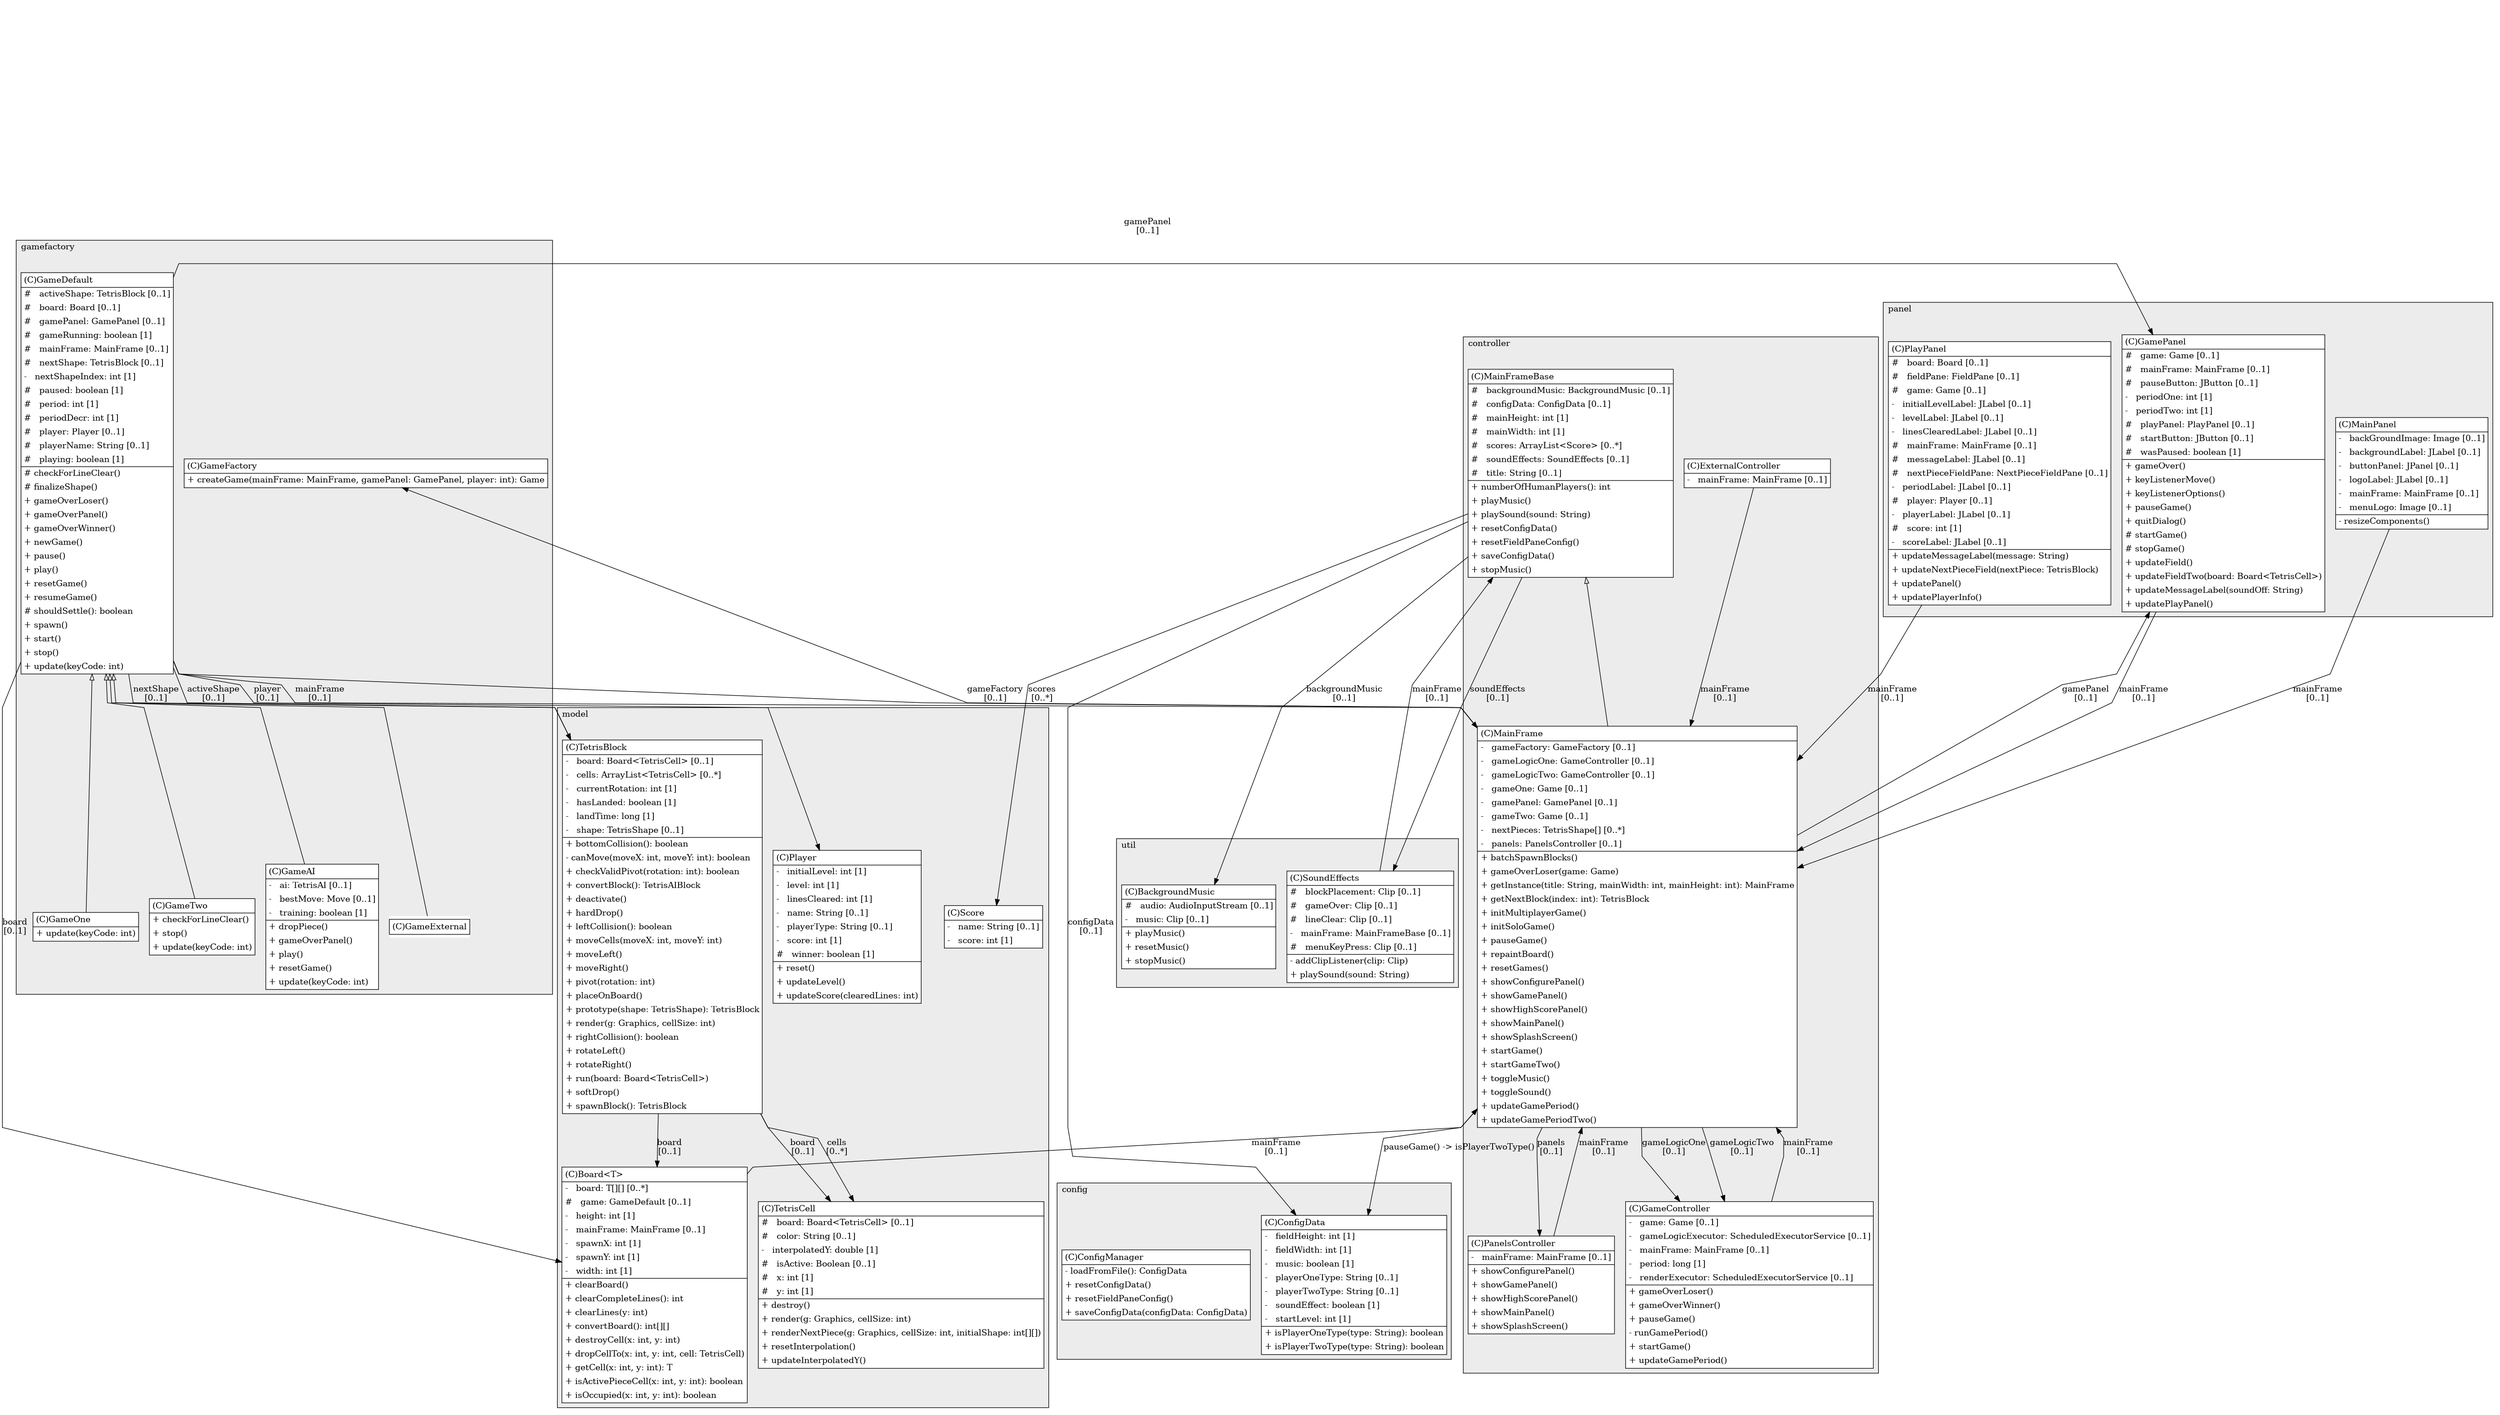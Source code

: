 @startuml

/' diagram meta data start
config=StructureConfiguration;
{
  "projectClassification": {
    "searchMode": "OpenProject", // OpenProject, AllProjects
    "includedProjects": "",
    "pathEndKeywords": "*.impl",
    "isClientPath": "",
    "isClientName": "",
    "isTestPath": "",
    "isTestName": "",
    "isMappingPath": "",
    "isMappingName": "",
    "isDataAccessPath": "",
    "isDataAccessName": "",
    "isDataStructurePath": "",
    "isDataStructureName": "",
    "isInterfaceStructuresPath": "",
    "isInterfaceStructuresName": "",
    "isEntryPointPath": "",
    "isEntryPointName": "",
    "treatFinalFieldsAsMandatory": false
  },
  "graphRestriction": {
    "classPackageExcludeFilter": "",
    "classPackageIncludeFilter": "",
    "classNameExcludeFilter": "",
    "classNameIncludeFilter": "",
    "methodNameExcludeFilter": "",
    "methodNameIncludeFilter": "",
    "removeByInheritance": "", // inheritance/annotation based filtering is done in a second step
    "removeByAnnotation": "",
    "removeByClassPackage": "", // cleanup the graph after inheritance/annotation based filtering is done
    "removeByClassName": "",
    "cutMappings": false,
    "cutEnum": true,
    "cutTests": true,
    "cutClient": true,
    "cutDataAccess": true,
    "cutInterfaceStructures": true,
    "cutDataStructures": true,
    "cutGetterAndSetter": true,
    "cutConstructors": true
  },
  "graphTraversal": {
    "forwardDepth": 3,
    "backwardDepth": 3,
    "classPackageExcludeFilter": "",
    "classPackageIncludeFilter": "",
    "classNameExcludeFilter": "",
    "classNameIncludeFilter": "",
    "methodNameExcludeFilter": "",
    "methodNameIncludeFilter": "",
    "hideMappings": false,
    "hideDataStructures": false,
    "hidePrivateMethods": true,
    "hideInterfaceCalls": true, // indirection: implementation -> interface (is hidden) -> implementation
    "onlyShowApplicationEntryPoints": false, // root node is included
    "useMethodCallsForStructureDiagram": "ForwardOnly" // ForwardOnly, BothDirections, No
  },
  "details": {
    "aggregation": "GroupByClass", // ByClass, GroupByClass, None
    "showClassGenericTypes": true,
    "showMethods": true,
    "showMethodParameterNames": true,
    "showMethodParameterTypes": true,
    "showMethodReturnType": true,
    "showPackageLevels": 2,
    "showDetailedClassStructure": true
  },
  "rootClass": "controller.MainFrame",
  "extensionCallbackMethod": "" // qualified.class.name#methodName - signature: public static String method(String)
}
diagram meta data end '/



digraph g {
    rankdir="TB"
    splines=polyline
    

'nodes 
subgraph cluster_104069929 { 
   	label=model
	labeljust=l
	fillcolor="#ececec"
	style=filled
   
   Board104069929[
	label=<<TABLE BORDER="1" CELLBORDER="0" CELLPADDING="4" CELLSPACING="0">
<TR><TD ALIGN="LEFT" >(C)Board&lt;T&gt;</TD></TR>
<HR/>
<TR><TD ALIGN="LEFT" >-   board: T[][] [0..*]</TD></TR>
<TR><TD ALIGN="LEFT" >#   game: GameDefault [0..1]</TD></TR>
<TR><TD ALIGN="LEFT" >-   height: int [1]</TD></TR>
<TR><TD ALIGN="LEFT" >-   mainFrame: MainFrame [0..1]</TD></TR>
<TR><TD ALIGN="LEFT" >-   spawnX: int [1]</TD></TR>
<TR><TD ALIGN="LEFT" >-   spawnY: int [1]</TD></TR>
<TR><TD ALIGN="LEFT" >-   width: int [1]</TD></TR>
<HR/>
<TR><TD ALIGN="LEFT" >+ clearBoard()</TD></TR>
<TR><TD ALIGN="LEFT" >+ clearCompleteLines(): int</TD></TR>
<TR><TD ALIGN="LEFT" >+ clearLines(y: int)</TD></TR>
<TR><TD ALIGN="LEFT" >+ convertBoard(): int[][]</TD></TR>
<TR><TD ALIGN="LEFT" >+ destroyCell(x: int, y: int)</TD></TR>
<TR><TD ALIGN="LEFT" >+ dropCellTo(x: int, y: int, cell: TetrisCell)</TD></TR>
<TR><TD ALIGN="LEFT" >+ getCell(x: int, y: int): T</TD></TR>
<TR><TD ALIGN="LEFT" >+ isActivePieceCell(x: int, y: int): boolean</TD></TR>
<TR><TD ALIGN="LEFT" >+ isOccupied(x: int, y: int): boolean</TD></TR>
</TABLE>>
	style=filled
	margin=0
	shape=plaintext
	fillcolor="#FFFFFF"
];

Player104069929[
	label=<<TABLE BORDER="1" CELLBORDER="0" CELLPADDING="4" CELLSPACING="0">
<TR><TD ALIGN="LEFT" >(C)Player</TD></TR>
<HR/>
<TR><TD ALIGN="LEFT" >-   initialLevel: int [1]</TD></TR>
<TR><TD ALIGN="LEFT" >-   level: int [1]</TD></TR>
<TR><TD ALIGN="LEFT" >-   linesCleared: int [1]</TD></TR>
<TR><TD ALIGN="LEFT" >-   name: String [0..1]</TD></TR>
<TR><TD ALIGN="LEFT" >-   playerType: String [0..1]</TD></TR>
<TR><TD ALIGN="LEFT" >-   score: int [1]</TD></TR>
<TR><TD ALIGN="LEFT" >#   winner: boolean [1]</TD></TR>
<HR/>
<TR><TD ALIGN="LEFT" >+ reset()</TD></TR>
<TR><TD ALIGN="LEFT" >+ updateLevel()</TD></TR>
<TR><TD ALIGN="LEFT" >+ updateScore(clearedLines: int)</TD></TR>
</TABLE>>
	style=filled
	margin=0
	shape=plaintext
	fillcolor="#FFFFFF"
];

Score104069929[
	label=<<TABLE BORDER="1" CELLBORDER="0" CELLPADDING="4" CELLSPACING="0">
<TR><TD ALIGN="LEFT" >(C)Score</TD></TR>
<HR/>
<TR><TD ALIGN="LEFT" >-   name: String [0..1]</TD></TR>
<TR><TD ALIGN="LEFT" >-   score: int [1]</TD></TR>
</TABLE>>
	style=filled
	margin=0
	shape=plaintext
	fillcolor="#FFFFFF"
];

TetrisBlock104069929[
	label=<<TABLE BORDER="1" CELLBORDER="0" CELLPADDING="4" CELLSPACING="0">
<TR><TD ALIGN="LEFT" >(C)TetrisBlock</TD></TR>
<HR/>
<TR><TD ALIGN="LEFT" >-   board: Board&lt;TetrisCell&gt; [0..1]</TD></TR>
<TR><TD ALIGN="LEFT" >-   cells: ArrayList&lt;TetrisCell&gt; [0..*]</TD></TR>
<TR><TD ALIGN="LEFT" >-   currentRotation: int [1]</TD></TR>
<TR><TD ALIGN="LEFT" >-   hasLanded: boolean [1]</TD></TR>
<TR><TD ALIGN="LEFT" >-   landTime: long [1]</TD></TR>
<TR><TD ALIGN="LEFT" >-   shape: TetrisShape [0..1]</TD></TR>
<HR/>
<TR><TD ALIGN="LEFT" >+ bottomCollision(): boolean</TD></TR>
<TR><TD ALIGN="LEFT" >- canMove(moveX: int, moveY: int): boolean</TD></TR>
<TR><TD ALIGN="LEFT" >+ checkValidPivot(rotation: int): boolean</TD></TR>
<TR><TD ALIGN="LEFT" >+ convertBlock(): TetrisAIBlock</TD></TR>
<TR><TD ALIGN="LEFT" >+ deactivate()</TD></TR>
<TR><TD ALIGN="LEFT" >+ hardDrop()</TD></TR>
<TR><TD ALIGN="LEFT" >+ leftCollision(): boolean</TD></TR>
<TR><TD ALIGN="LEFT" >+ moveCells(moveX: int, moveY: int)</TD></TR>
<TR><TD ALIGN="LEFT" >+ moveLeft()</TD></TR>
<TR><TD ALIGN="LEFT" >+ moveRight()</TD></TR>
<TR><TD ALIGN="LEFT" >+ pivot(rotation: int)</TD></TR>
<TR><TD ALIGN="LEFT" >+ placeOnBoard()</TD></TR>
<TR><TD ALIGN="LEFT" >+ prototype(shape: TetrisShape): TetrisBlock</TD></TR>
<TR><TD ALIGN="LEFT" >+ render(g: Graphics, cellSize: int)</TD></TR>
<TR><TD ALIGN="LEFT" >+ rightCollision(): boolean</TD></TR>
<TR><TD ALIGN="LEFT" >+ rotateLeft()</TD></TR>
<TR><TD ALIGN="LEFT" >+ rotateRight()</TD></TR>
<TR><TD ALIGN="LEFT" >+ run(board: Board&lt;TetrisCell&gt;)</TD></TR>
<TR><TD ALIGN="LEFT" >+ softDrop()</TD></TR>
<TR><TD ALIGN="LEFT" >+ spawnBlock(): TetrisBlock</TD></TR>
</TABLE>>
	style=filled
	margin=0
	shape=plaintext
	fillcolor="#FFFFFF"
];

TetrisCell104069929[
	label=<<TABLE BORDER="1" CELLBORDER="0" CELLPADDING="4" CELLSPACING="0">
<TR><TD ALIGN="LEFT" >(C)TetrisCell</TD></TR>
<HR/>
<TR><TD ALIGN="LEFT" >#   board: Board&lt;TetrisCell&gt; [0..1]</TD></TR>
<TR><TD ALIGN="LEFT" >#   color: String [0..1]</TD></TR>
<TR><TD ALIGN="LEFT" >-   interpolatedY: double [1]</TD></TR>
<TR><TD ALIGN="LEFT" >#   isActive: Boolean [0..1]</TD></TR>
<TR><TD ALIGN="LEFT" >#   x: int [1]</TD></TR>
<TR><TD ALIGN="LEFT" >#   y: int [1]</TD></TR>
<HR/>
<TR><TD ALIGN="LEFT" >+ destroy()</TD></TR>
<TR><TD ALIGN="LEFT" >+ render(g: Graphics, cellSize: int)</TD></TR>
<TR><TD ALIGN="LEFT" >+ renderNextPiece(g: Graphics, cellSize: int, initialShape: int[][])</TD></TR>
<TR><TD ALIGN="LEFT" >+ resetInterpolation()</TD></TR>
<TR><TD ALIGN="LEFT" >+ updateInterpolatedY()</TD></TR>
</TABLE>>
	style=filled
	margin=0
	shape=plaintext
	fillcolor="#FFFFFF"
];
} 

subgraph cluster_106433028 { 
   	label=panel
	labeljust=l
	fillcolor="#ececec"
	style=filled
   
   GamePanel1369366907[
	label=<<TABLE BORDER="1" CELLBORDER="0" CELLPADDING="4" CELLSPACING="0">
<TR><TD ALIGN="LEFT" >(C)GamePanel</TD></TR>
<HR/>
<TR><TD ALIGN="LEFT" >#   game: Game [0..1]</TD></TR>
<TR><TD ALIGN="LEFT" >#   mainFrame: MainFrame [0..1]</TD></TR>
<TR><TD ALIGN="LEFT" >#   pauseButton: JButton [0..1]</TD></TR>
<TR><TD ALIGN="LEFT" >-   periodOne: int [1]</TD></TR>
<TR><TD ALIGN="LEFT" >-   periodTwo: int [1]</TD></TR>
<TR><TD ALIGN="LEFT" >#   playPanel: PlayPanel [0..1]</TD></TR>
<TR><TD ALIGN="LEFT" >#   startButton: JButton [0..1]</TD></TR>
<TR><TD ALIGN="LEFT" >#   wasPaused: boolean [1]</TD></TR>
<HR/>
<TR><TD ALIGN="LEFT" >+ gameOver()</TD></TR>
<TR><TD ALIGN="LEFT" >+ keyListenerMove()</TD></TR>
<TR><TD ALIGN="LEFT" >+ keyListenerOptions()</TD></TR>
<TR><TD ALIGN="LEFT" >+ pauseGame()</TD></TR>
<TR><TD ALIGN="LEFT" >+ quitDialog()</TD></TR>
<TR><TD ALIGN="LEFT" ># startGame()</TD></TR>
<TR><TD ALIGN="LEFT" ># stopGame()</TD></TR>
<TR><TD ALIGN="LEFT" >+ updateField()</TD></TR>
<TR><TD ALIGN="LEFT" >+ updateFieldTwo(board: Board&lt;TetrisCell&gt;)</TD></TR>
<TR><TD ALIGN="LEFT" >+ updateMessageLabel(soundOff: String)</TD></TR>
<TR><TD ALIGN="LEFT" >+ updatePlayPanel()</TD></TR>
</TABLE>>
	style=filled
	margin=0
	shape=plaintext
	fillcolor="#FFFFFF"
];

MainPanel1369366907[
	label=<<TABLE BORDER="1" CELLBORDER="0" CELLPADDING="4" CELLSPACING="0">
<TR><TD ALIGN="LEFT" >(C)MainPanel</TD></TR>
<HR/>
<TR><TD ALIGN="LEFT" >-   backGroundImage: Image [0..1]</TD></TR>
<TR><TD ALIGN="LEFT" >-   backgroundLabel: JLabel [0..1]</TD></TR>
<TR><TD ALIGN="LEFT" >-   buttonPanel: JPanel [0..1]</TD></TR>
<TR><TD ALIGN="LEFT" >-   logoLabel: JLabel [0..1]</TD></TR>
<TR><TD ALIGN="LEFT" >-   mainFrame: MainFrame [0..1]</TD></TR>
<TR><TD ALIGN="LEFT" >-   menuLogo: Image [0..1]</TD></TR>
<HR/>
<TR><TD ALIGN="LEFT" >- resizeComponents()</TD></TR>
</TABLE>>
	style=filled
	margin=0
	shape=plaintext
	fillcolor="#FFFFFF"
];

PlayPanel1369366907[
	label=<<TABLE BORDER="1" CELLBORDER="0" CELLPADDING="4" CELLSPACING="0">
<TR><TD ALIGN="LEFT" >(C)PlayPanel</TD></TR>
<HR/>
<TR><TD ALIGN="LEFT" >#   board: Board [0..1]</TD></TR>
<TR><TD ALIGN="LEFT" >#   fieldPane: FieldPane [0..1]</TD></TR>
<TR><TD ALIGN="LEFT" >#   game: Game [0..1]</TD></TR>
<TR><TD ALIGN="LEFT" >-   initialLevelLabel: JLabel [0..1]</TD></TR>
<TR><TD ALIGN="LEFT" >-   levelLabel: JLabel [0..1]</TD></TR>
<TR><TD ALIGN="LEFT" >-   linesClearedLabel: JLabel [0..1]</TD></TR>
<TR><TD ALIGN="LEFT" >#   mainFrame: MainFrame [0..1]</TD></TR>
<TR><TD ALIGN="LEFT" >#   messageLabel: JLabel [0..1]</TD></TR>
<TR><TD ALIGN="LEFT" >#   nextPieceFieldPane: NextPieceFieldPane [0..1]</TD></TR>
<TR><TD ALIGN="LEFT" >-   periodLabel: JLabel [0..1]</TD></TR>
<TR><TD ALIGN="LEFT" >#   player: Player [0..1]</TD></TR>
<TR><TD ALIGN="LEFT" >-   playerLabel: JLabel [0..1]</TD></TR>
<TR><TD ALIGN="LEFT" >#   score: int [1]</TD></TR>
<TR><TD ALIGN="LEFT" >-   scoreLabel: JLabel [0..1]</TD></TR>
<HR/>
<TR><TD ALIGN="LEFT" >+ updateMessageLabel(message: String)</TD></TR>
<TR><TD ALIGN="LEFT" >+ updateNextPieceField(nextPiece: TetrisBlock)</TD></TR>
<TR><TD ALIGN="LEFT" >+ updatePanel()</TD></TR>
<TR><TD ALIGN="LEFT" >+ updatePlayerInfo()</TD></TR>
</TABLE>>
	style=filled
	margin=0
	shape=plaintext
	fillcolor="#FFFFFF"
];
} 

subgraph cluster_1354792126 { 
   	label=config
	labeljust=l
	fillcolor="#ececec"
	style=filled
   
   ConfigData1354792126[
	label=<<TABLE BORDER="1" CELLBORDER="0" CELLPADDING="4" CELLSPACING="0">
<TR><TD ALIGN="LEFT" >(C)ConfigData</TD></TR>
<HR/>
<TR><TD ALIGN="LEFT" >-   fieldHeight: int [1]</TD></TR>
<TR><TD ALIGN="LEFT" >-   fieldWidth: int [1]</TD></TR>
<TR><TD ALIGN="LEFT" >-   music: boolean [1]</TD></TR>
<TR><TD ALIGN="LEFT" >-   playerOneType: String [0..1]</TD></TR>
<TR><TD ALIGN="LEFT" >-   playerTwoType: String [0..1]</TD></TR>
<TR><TD ALIGN="LEFT" >-   soundEffect: boolean [1]</TD></TR>
<TR><TD ALIGN="LEFT" >-   startLevel: int [1]</TD></TR>
<HR/>
<TR><TD ALIGN="LEFT" >+ isPlayerOneType(type: String): boolean</TD></TR>
<TR><TD ALIGN="LEFT" >+ isPlayerTwoType(type: String): boolean</TD></TR>
</TABLE>>
	style=filled
	margin=0
	shape=plaintext
	fillcolor="#FFFFFF"
];

ConfigManager1354792126[
	label=<<TABLE BORDER="1" CELLBORDER="0" CELLPADDING="4" CELLSPACING="0">
<TR><TD ALIGN="LEFT" >(C)ConfigManager</TD></TR>
<HR/>
<TR><TD ALIGN="LEFT" >- loadFromFile(): ConfigData</TD></TR>
<TR><TD ALIGN="LEFT" >+ resetConfigData()</TD></TR>
<TR><TD ALIGN="LEFT" >+ resetFieldPaneConfig()</TD></TR>
<TR><TD ALIGN="LEFT" >+ saveConfigData(configData: ConfigData)</TD></TR>
</TABLE>>
	style=filled
	margin=0
	shape=plaintext
	fillcolor="#FFFFFF"
];
} 

subgraph cluster_1404891352 { 
   	label=gamefactory
	labeljust=l
	fillcolor="#ececec"
	style=filled
   
   GameAI1313329773[
	label=<<TABLE BORDER="1" CELLBORDER="0" CELLPADDING="4" CELLSPACING="0">
<TR><TD ALIGN="LEFT" >(C)GameAI</TD></TR>
<HR/>
<TR><TD ALIGN="LEFT" >-   ai: TetrisAI [0..1]</TD></TR>
<TR><TD ALIGN="LEFT" >-   bestMove: Move [0..1]</TD></TR>
<TR><TD ALIGN="LEFT" >-   training: boolean [1]</TD></TR>
<HR/>
<TR><TD ALIGN="LEFT" >+ dropPiece()</TD></TR>
<TR><TD ALIGN="LEFT" >+ gameOverPanel()</TD></TR>
<TR><TD ALIGN="LEFT" >+ play()</TD></TR>
<TR><TD ALIGN="LEFT" >+ resetGame()</TD></TR>
<TR><TD ALIGN="LEFT" >+ update(keyCode: int)</TD></TR>
</TABLE>>
	style=filled
	margin=0
	shape=plaintext
	fillcolor="#FFFFFF"
];

GameDefault1313329773[
	label=<<TABLE BORDER="1" CELLBORDER="0" CELLPADDING="4" CELLSPACING="0">
<TR><TD ALIGN="LEFT" >(C)GameDefault</TD></TR>
<HR/>
<TR><TD ALIGN="LEFT" >#   activeShape: TetrisBlock [0..1]</TD></TR>
<TR><TD ALIGN="LEFT" >#   board: Board [0..1]</TD></TR>
<TR><TD ALIGN="LEFT" >#   gamePanel: GamePanel [0..1]</TD></TR>
<TR><TD ALIGN="LEFT" >#   gameRunning: boolean [1]</TD></TR>
<TR><TD ALIGN="LEFT" >#   mainFrame: MainFrame [0..1]</TD></TR>
<TR><TD ALIGN="LEFT" >#   nextShape: TetrisBlock [0..1]</TD></TR>
<TR><TD ALIGN="LEFT" >-   nextShapeIndex: int [1]</TD></TR>
<TR><TD ALIGN="LEFT" >#   paused: boolean [1]</TD></TR>
<TR><TD ALIGN="LEFT" >#   period: int [1]</TD></TR>
<TR><TD ALIGN="LEFT" >#   periodDecr: int [1]</TD></TR>
<TR><TD ALIGN="LEFT" >#   player: Player [0..1]</TD></TR>
<TR><TD ALIGN="LEFT" >#   playerName: String [0..1]</TD></TR>
<TR><TD ALIGN="LEFT" >#   playing: boolean [1]</TD></TR>
<HR/>
<TR><TD ALIGN="LEFT" ># checkForLineClear()</TD></TR>
<TR><TD ALIGN="LEFT" ># finalizeShape()</TD></TR>
<TR><TD ALIGN="LEFT" >+ gameOverLoser()</TD></TR>
<TR><TD ALIGN="LEFT" >+ gameOverPanel()</TD></TR>
<TR><TD ALIGN="LEFT" >+ gameOverWinner()</TD></TR>
<TR><TD ALIGN="LEFT" >+ newGame()</TD></TR>
<TR><TD ALIGN="LEFT" >+ pause()</TD></TR>
<TR><TD ALIGN="LEFT" >+ play()</TD></TR>
<TR><TD ALIGN="LEFT" >+ resetGame()</TD></TR>
<TR><TD ALIGN="LEFT" >+ resumeGame()</TD></TR>
<TR><TD ALIGN="LEFT" ># shouldSettle(): boolean</TD></TR>
<TR><TD ALIGN="LEFT" >+ spawn()</TD></TR>
<TR><TD ALIGN="LEFT" >+ start()</TD></TR>
<TR><TD ALIGN="LEFT" >+ stop()</TD></TR>
<TR><TD ALIGN="LEFT" >+ update(keyCode: int)</TD></TR>
</TABLE>>
	style=filled
	margin=0
	shape=plaintext
	fillcolor="#FFFFFF"
];

GameExternal1313329773[
	label=<<TABLE BORDER="1" CELLBORDER="0" CELLPADDING="4" CELLSPACING="0">
<TR><TD ALIGN="LEFT" >(C)GameExternal</TD></TR>
</TABLE>>
	style=filled
	margin=0
	shape=plaintext
	fillcolor="#FFFFFF"
];

GameFactory1313329773[
	label=<<TABLE BORDER="1" CELLBORDER="0" CELLPADDING="4" CELLSPACING="0">
<TR><TD ALIGN="LEFT" >(C)GameFactory</TD></TR>
<HR/>
<TR><TD ALIGN="LEFT" >+ createGame(mainFrame: MainFrame, gamePanel: GamePanel, player: int): Game</TD></TR>
</TABLE>>
	style=filled
	margin=0
	shape=plaintext
	fillcolor="#FFFFFF"
];

GameOne1313329773[
	label=<<TABLE BORDER="1" CELLBORDER="0" CELLPADDING="4" CELLSPACING="0">
<TR><TD ALIGN="LEFT" >(C)GameOne</TD></TR>
<HR/>
<TR><TD ALIGN="LEFT" >+ update(keyCode: int)</TD></TR>
</TABLE>>
	style=filled
	margin=0
	shape=plaintext
	fillcolor="#FFFFFF"
];

GameTwo1313329773[
	label=<<TABLE BORDER="1" CELLBORDER="0" CELLPADDING="4" CELLSPACING="0">
<TR><TD ALIGN="LEFT" >(C)GameTwo</TD></TR>
<HR/>
<TR><TD ALIGN="LEFT" >+ checkForLineClear()</TD></TR>
<TR><TD ALIGN="LEFT" >+ stop()</TD></TR>
<TR><TD ALIGN="LEFT" >+ update(keyCode: int)</TD></TR>
</TABLE>>
	style=filled
	margin=0
	shape=plaintext
	fillcolor="#FFFFFF"
];
} 

subgraph cluster_3600386 { 
   	label=util
	labeljust=l
	fillcolor="#ececec"
	style=filled
   
   BackgroundMusic3600386[
	label=<<TABLE BORDER="1" CELLBORDER="0" CELLPADDING="4" CELLSPACING="0">
<TR><TD ALIGN="LEFT" >(C)BackgroundMusic</TD></TR>
<HR/>
<TR><TD ALIGN="LEFT" >#   audio: AudioInputStream [0..1]</TD></TR>
<TR><TD ALIGN="LEFT" >-   music: Clip [0..1]</TD></TR>
<HR/>
<TR><TD ALIGN="LEFT" >+ playMusic()</TD></TR>
<TR><TD ALIGN="LEFT" >+ resetMusic()</TD></TR>
<TR><TD ALIGN="LEFT" >+ stopMusic()</TD></TR>
</TABLE>>
	style=filled
	margin=0
	shape=plaintext
	fillcolor="#FFFFFF"
];

SoundEffects3600386[
	label=<<TABLE BORDER="1" CELLBORDER="0" CELLPADDING="4" CELLSPACING="0">
<TR><TD ALIGN="LEFT" >(C)SoundEffects</TD></TR>
<HR/>
<TR><TD ALIGN="LEFT" >#   blockPlacement: Clip [0..1]</TD></TR>
<TR><TD ALIGN="LEFT" >#   gameOver: Clip [0..1]</TD></TR>
<TR><TD ALIGN="LEFT" >#   lineClear: Clip [0..1]</TD></TR>
<TR><TD ALIGN="LEFT" >-   mainFrame: MainFrameBase [0..1]</TD></TR>
<TR><TD ALIGN="LEFT" >#   menuKeyPress: Clip [0..1]</TD></TR>
<HR/>
<TR><TD ALIGN="LEFT" >- addClipListener(clip: Clip)</TD></TR>
<TR><TD ALIGN="LEFT" >+ playSound(sound: String)</TD></TR>
</TABLE>>
	style=filled
	margin=0
	shape=plaintext
	fillcolor="#FFFFFF"
];
} 

subgraph cluster_637428636 { 
   	label=controller
	labeljust=l
	fillcolor="#ececec"
	style=filled
   
   ExternalController637428636[
	label=<<TABLE BORDER="1" CELLBORDER="0" CELLPADDING="4" CELLSPACING="0">
<TR><TD ALIGN="LEFT" >(C)ExternalController</TD></TR>
<HR/>
<TR><TD ALIGN="LEFT" >-   mainFrame: MainFrame [0..1]</TD></TR>
</TABLE>>
	style=filled
	margin=0
	shape=plaintext
	fillcolor="#FFFFFF"
];

GameController637428636[
	label=<<TABLE BORDER="1" CELLBORDER="0" CELLPADDING="4" CELLSPACING="0">
<TR><TD ALIGN="LEFT" >(C)GameController</TD></TR>
<HR/>
<TR><TD ALIGN="LEFT" >-   game: Game [0..1]</TD></TR>
<TR><TD ALIGN="LEFT" >-   gameLogicExecutor: ScheduledExecutorService [0..1]</TD></TR>
<TR><TD ALIGN="LEFT" >-   mainFrame: MainFrame [0..1]</TD></TR>
<TR><TD ALIGN="LEFT" >-   period: long [1]</TD></TR>
<TR><TD ALIGN="LEFT" >-   renderExecutor: ScheduledExecutorService [0..1]</TD></TR>
<HR/>
<TR><TD ALIGN="LEFT" >+ gameOverLoser()</TD></TR>
<TR><TD ALIGN="LEFT" >+ gameOverWinner()</TD></TR>
<TR><TD ALIGN="LEFT" >+ pauseGame()</TD></TR>
<TR><TD ALIGN="LEFT" >- runGamePeriod()</TD></TR>
<TR><TD ALIGN="LEFT" >+ startGame()</TD></TR>
<TR><TD ALIGN="LEFT" >+ updateGamePeriod()</TD></TR>
</TABLE>>
	style=filled
	margin=0
	shape=plaintext
	fillcolor="#FFFFFF"
];

MainFrame637428636[
	label=<<TABLE BORDER="1" CELLBORDER="0" CELLPADDING="4" CELLSPACING="0">
<TR><TD ALIGN="LEFT" >(C)MainFrame</TD></TR>
<HR/>
<TR><TD ALIGN="LEFT" >-   gameFactory: GameFactory [0..1]</TD></TR>
<TR><TD ALIGN="LEFT" >-   gameLogicOne: GameController [0..1]</TD></TR>
<TR><TD ALIGN="LEFT" >-   gameLogicTwo: GameController [0..1]</TD></TR>
<TR><TD ALIGN="LEFT" >-   gameOne: Game [0..1]</TD></TR>
<TR><TD ALIGN="LEFT" >-   gamePanel: GamePanel [0..1]</TD></TR>
<TR><TD ALIGN="LEFT" >-   gameTwo: Game [0..1]</TD></TR>
<TR><TD ALIGN="LEFT" >-   nextPieces: TetrisShape[] [0..*]</TD></TR>
<TR><TD ALIGN="LEFT" >-   panels: PanelsController [0..1]</TD></TR>
<HR/>
<TR><TD ALIGN="LEFT" >+ batchSpawnBlocks()</TD></TR>
<TR><TD ALIGN="LEFT" >+ gameOverLoser(game: Game)</TD></TR>
<TR><TD ALIGN="LEFT" >+ getInstance(title: String, mainWidth: int, mainHeight: int): MainFrame</TD></TR>
<TR><TD ALIGN="LEFT" >+ getNextBlock(index: int): TetrisBlock</TD></TR>
<TR><TD ALIGN="LEFT" >+ initMultiplayerGame()</TD></TR>
<TR><TD ALIGN="LEFT" >+ initSoloGame()</TD></TR>
<TR><TD ALIGN="LEFT" >+ pauseGame()</TD></TR>
<TR><TD ALIGN="LEFT" >+ repaintBoard()</TD></TR>
<TR><TD ALIGN="LEFT" >+ resetGames()</TD></TR>
<TR><TD ALIGN="LEFT" >+ showConfigurePanel()</TD></TR>
<TR><TD ALIGN="LEFT" >+ showGamePanel()</TD></TR>
<TR><TD ALIGN="LEFT" >+ showHighScorePanel()</TD></TR>
<TR><TD ALIGN="LEFT" >+ showMainPanel()</TD></TR>
<TR><TD ALIGN="LEFT" >+ showSplashScreen()</TD></TR>
<TR><TD ALIGN="LEFT" >+ startGame()</TD></TR>
<TR><TD ALIGN="LEFT" >+ startGameTwo()</TD></TR>
<TR><TD ALIGN="LEFT" >+ toggleMusic()</TD></TR>
<TR><TD ALIGN="LEFT" >+ toggleSound()</TD></TR>
<TR><TD ALIGN="LEFT" >+ updateGamePeriod()</TD></TR>
<TR><TD ALIGN="LEFT" >+ updateGamePeriodTwo()</TD></TR>
</TABLE>>
	style=filled
	margin=0
	shape=plaintext
	fillcolor="#FFFFFF"
];

MainFrameBase637428636[
	label=<<TABLE BORDER="1" CELLBORDER="0" CELLPADDING="4" CELLSPACING="0">
<TR><TD ALIGN="LEFT" >(C)MainFrameBase</TD></TR>
<HR/>
<TR><TD ALIGN="LEFT" >#   backgroundMusic: BackgroundMusic [0..1]</TD></TR>
<TR><TD ALIGN="LEFT" >#   configData: ConfigData [0..1]</TD></TR>
<TR><TD ALIGN="LEFT" >#   mainHeight: int [1]</TD></TR>
<TR><TD ALIGN="LEFT" >#   mainWidth: int [1]</TD></TR>
<TR><TD ALIGN="LEFT" >#   scores: ArrayList&lt;Score&gt; [0..*]</TD></TR>
<TR><TD ALIGN="LEFT" >#   soundEffects: SoundEffects [0..1]</TD></TR>
<TR><TD ALIGN="LEFT" >#   title: String [0..1]</TD></TR>
<HR/>
<TR><TD ALIGN="LEFT" >+ numberOfHumanPlayers(): int</TD></TR>
<TR><TD ALIGN="LEFT" >+ playMusic()</TD></TR>
<TR><TD ALIGN="LEFT" >+ playSound(sound: String)</TD></TR>
<TR><TD ALIGN="LEFT" >+ resetConfigData()</TD></TR>
<TR><TD ALIGN="LEFT" >+ resetFieldPaneConfig()</TD></TR>
<TR><TD ALIGN="LEFT" >+ saveConfigData()</TD></TR>
<TR><TD ALIGN="LEFT" >+ stopMusic()</TD></TR>
</TABLE>>
	style=filled
	margin=0
	shape=plaintext
	fillcolor="#FFFFFF"
];

PanelsController637428636[
	label=<<TABLE BORDER="1" CELLBORDER="0" CELLPADDING="4" CELLSPACING="0">
<TR><TD ALIGN="LEFT" >(C)PanelsController</TD></TR>
<HR/>
<TR><TD ALIGN="LEFT" >-   mainFrame: MainFrame [0..1]</TD></TR>
<HR/>
<TR><TD ALIGN="LEFT" >+ showConfigurePanel()</TD></TR>
<TR><TD ALIGN="LEFT" >+ showGamePanel()</TD></TR>
<TR><TD ALIGN="LEFT" >+ showHighScorePanel()</TD></TR>
<TR><TD ALIGN="LEFT" >+ showMainPanel()</TD></TR>
<TR><TD ALIGN="LEFT" >+ showSplashScreen()</TD></TR>
</TABLE>>
	style=filled
	margin=0
	shape=plaintext
	fillcolor="#FFFFFF"
];
} 

'edges    
Board104069929 -> MainFrame637428636[label="mainFrame
[0..1]"];
ExternalController637428636 -> MainFrame637428636[label="mainFrame
[0..1]"];
GameController637428636 -> MainFrame637428636[label="mainFrame
[0..1]"];
GameDefault1313329773 -> Board104069929[label="board
[0..1]"];
GameDefault1313329773 -> GameAI1313329773[arrowhead=none, arrowtail=empty, dir=both];
GameDefault1313329773 -> GameExternal1313329773[arrowhead=none, arrowtail=empty, dir=both];
GameDefault1313329773 -> GameOne1313329773[arrowhead=none, arrowtail=empty, dir=both];
GameDefault1313329773 -> GamePanel1369366907[label="gamePanel
[0..1]"];
GameDefault1313329773 -> GameTwo1313329773[arrowhead=none, arrowtail=empty, dir=both];
GameDefault1313329773 -> MainFrame637428636[label="mainFrame
[0..1]"];
GameDefault1313329773 -> Player104069929[label="player
[0..1]"];
GameDefault1313329773 -> TetrisBlock104069929[label="activeShape
[0..1]"];
GameDefault1313329773 -> TetrisBlock104069929[label="nextShape
[0..1]"];
GamePanel1369366907 -> MainFrame637428636[label="mainFrame
[0..1]"];
MainFrame637428636 -> ConfigData1354792126[label="pauseGame() -> isPlayerTwoType()"];
MainFrame637428636 -> GameController637428636[label="gameLogicOne
[0..1]"];
MainFrame637428636 -> GameController637428636[label="gameLogicTwo
[0..1]"];
MainFrame637428636 -> GameDefault1313329773[arrowhead=none];
MainFrame637428636 -> GameFactory1313329773[label="gameFactory
[0..1]"];
MainFrame637428636 -> GamePanel1369366907[label="gamePanel
[0..1]"];
MainFrame637428636 -> PanelsController637428636[label="panels
[0..1]"];
MainFrameBase637428636 -> BackgroundMusic3600386[label="backgroundMusic
[0..1]"];
MainFrameBase637428636 -> ConfigData1354792126[label="configData
[0..1]"];
MainFrameBase637428636 -> MainFrame637428636[arrowhead=none, arrowtail=empty, dir=both];
MainFrameBase637428636 -> Score104069929[label="scores
[0..*]"];
MainFrameBase637428636 -> SoundEffects3600386[label="soundEffects
[0..1]"];
MainPanel1369366907 -> MainFrame637428636[label="mainFrame
[0..1]"];
PanelsController637428636 -> MainFrame637428636[label="mainFrame
[0..1]"];
PlayPanel1369366907 -> MainFrame637428636[label="mainFrame
[0..1]"];
SoundEffects3600386 -> MainFrameBase637428636[label="mainFrame
[0..1]"];
TetrisBlock104069929 -> Board104069929[label="board
[0..1]"];
TetrisBlock104069929 -> TetrisCell104069929[label="board
[0..1]"];
TetrisBlock104069929 -> TetrisCell104069929[label="cells
[0..*]"];
    
}
@enduml